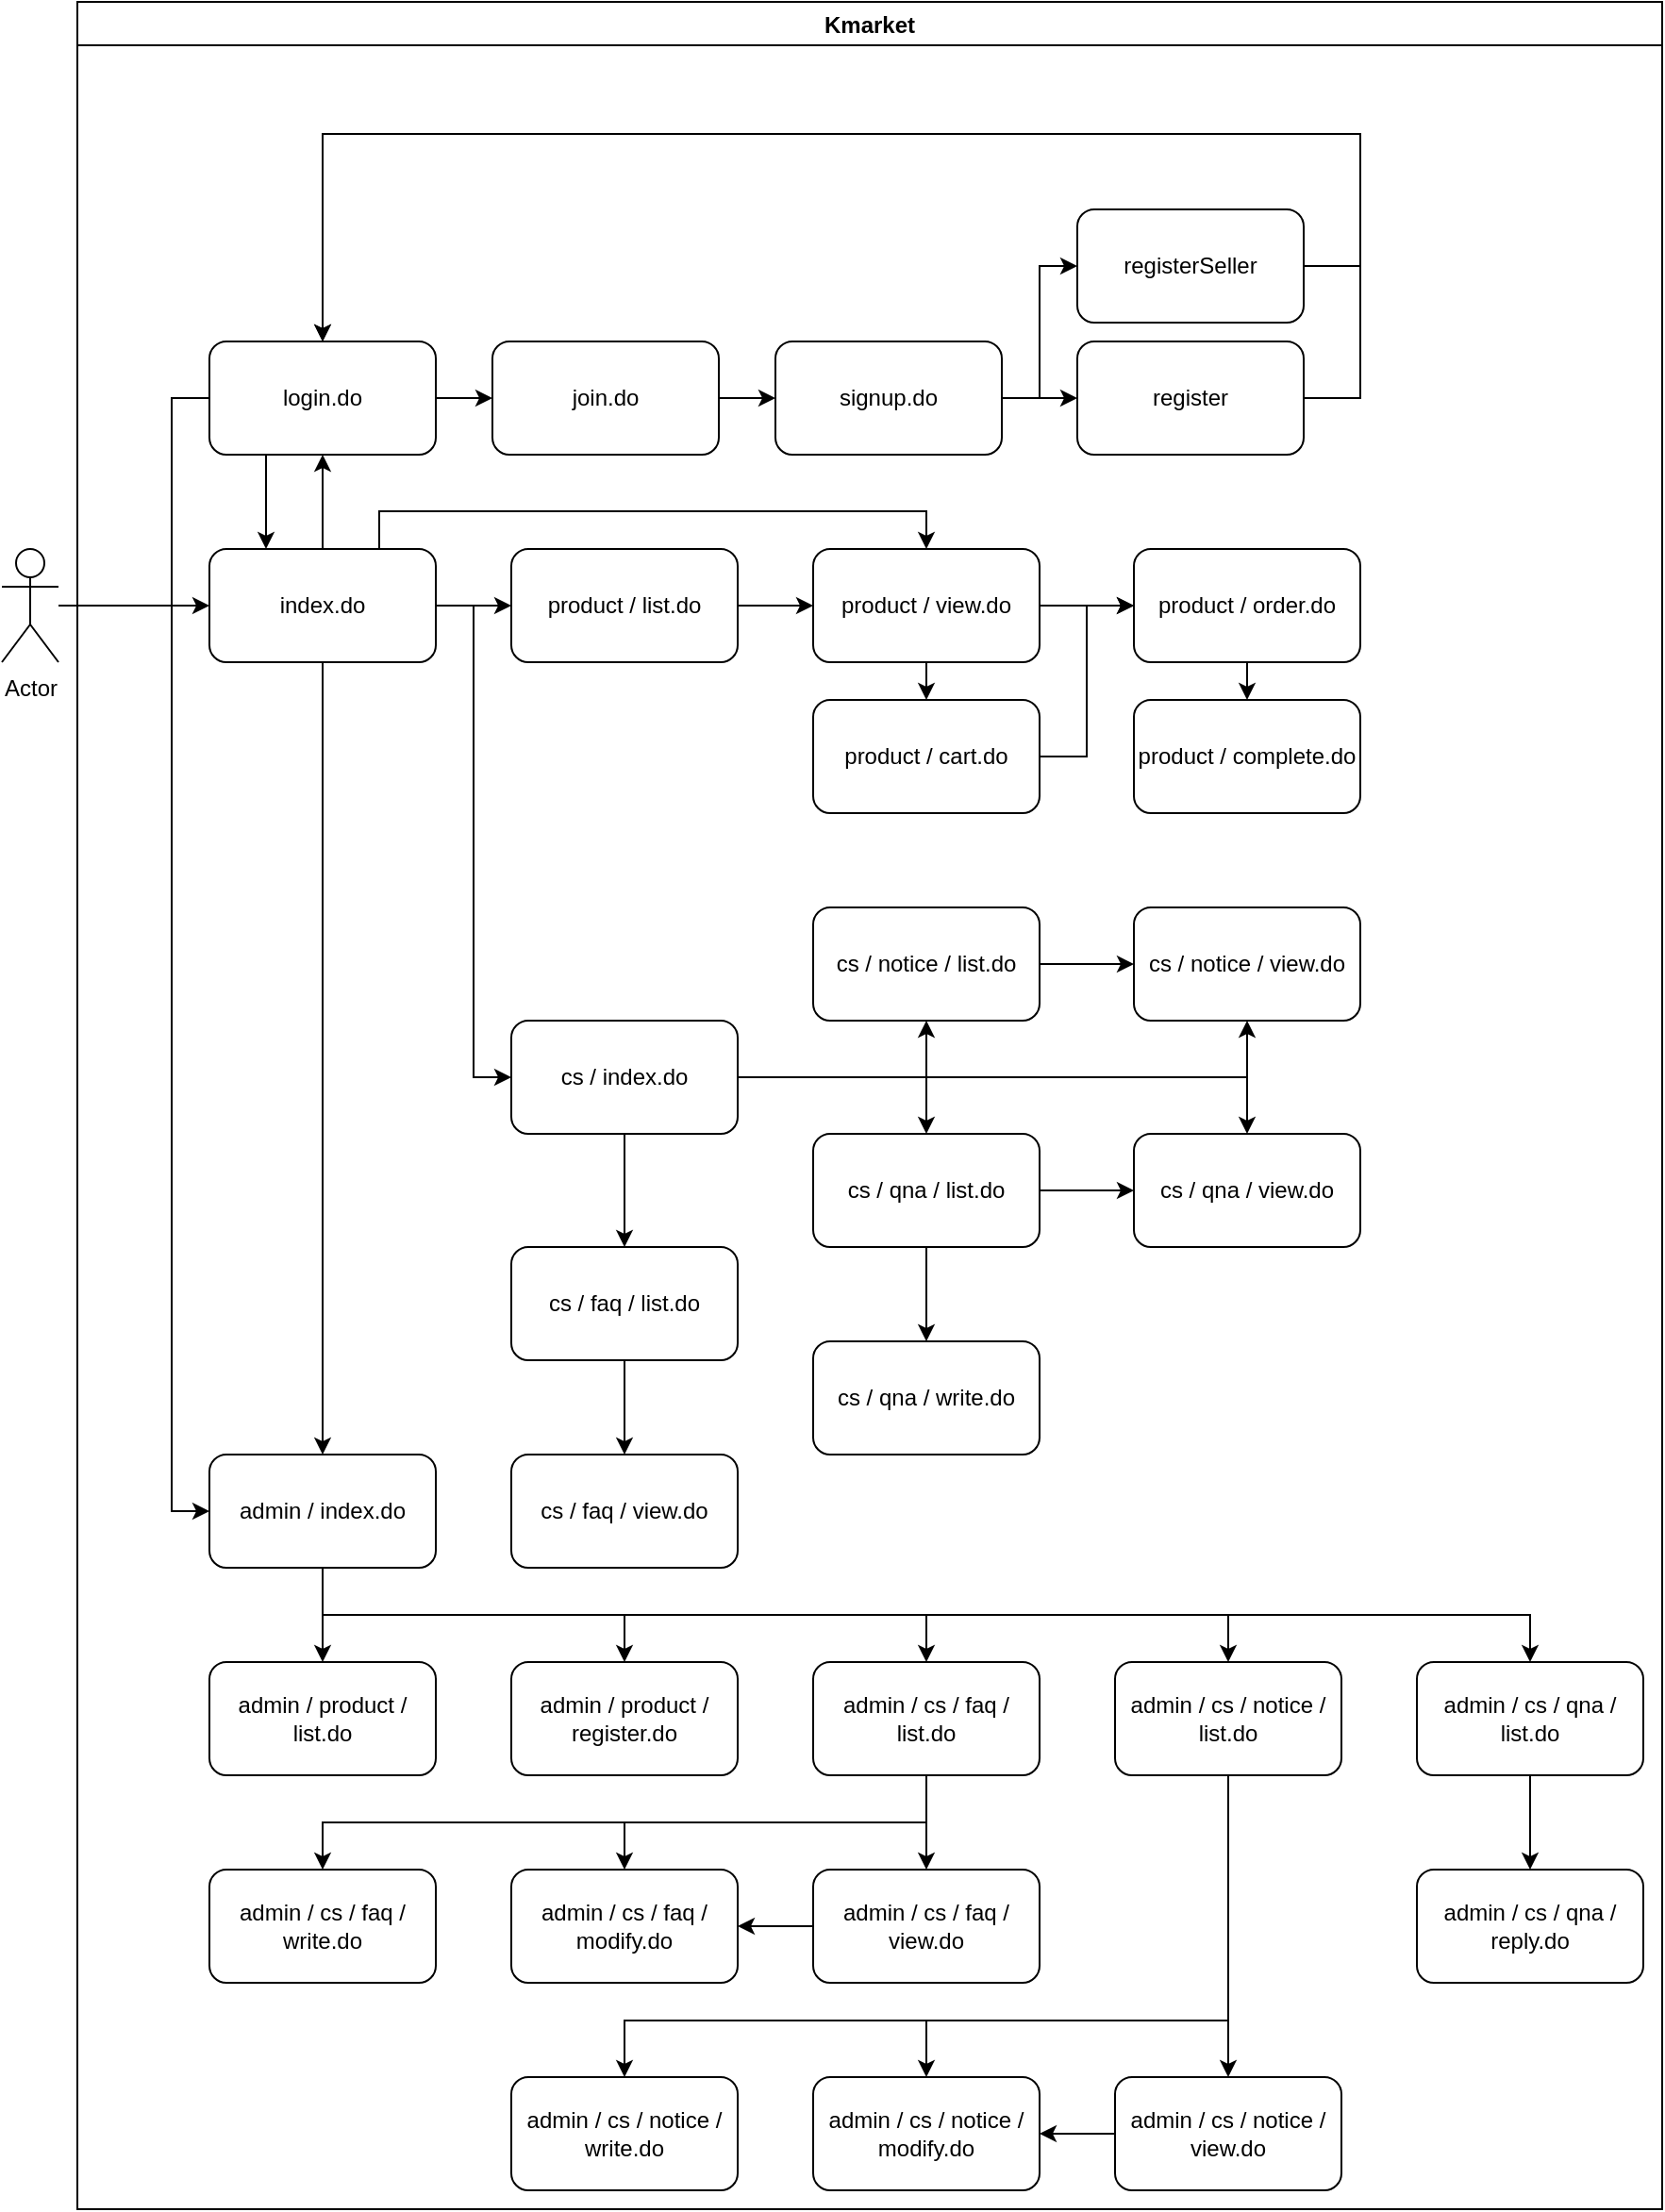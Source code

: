 <mxfile version="20.7.4" type="device"><diagram id="R2lEEEUBdFMjLlhIrx00" name="Page-1"><mxGraphModel dx="1023" dy="750" grid="1" gridSize="10" guides="1" tooltips="1" connect="1" arrows="1" fold="1" page="1" pageScale="1" pageWidth="291" pageHeight="413" math="0" shadow="0" extFonts="Permanent Marker^https://fonts.googleapis.com/css?family=Permanent+Marker"><root><mxCell id="0"/><mxCell id="1" parent="0"/><mxCell id="MFUynfOGD5KZ7XKBgDJ3-4" style="edgeStyle=orthogonalEdgeStyle;rounded=0;orthogonalLoop=1;jettySize=auto;html=1;entryX=0;entryY=0.5;entryDx=0;entryDy=0;" parent="1" source="MFUynfOGD5KZ7XKBgDJ3-2" target="MFUynfOGD5KZ7XKBgDJ3-1" edge="1"><mxGeometry relative="1" as="geometry"/></mxCell><mxCell id="MFUynfOGD5KZ7XKBgDJ3-2" value="Actor" style="shape=umlActor;verticalLabelPosition=bottom;verticalAlign=top;html=1;outlineConnect=0;" parent="1" vertex="1"><mxGeometry x="20" y="310" width="30" height="60" as="geometry"/></mxCell><mxCell id="MFUynfOGD5KZ7XKBgDJ3-3" value="Kmarket" style="swimlane;" parent="1" vertex="1"><mxGeometry x="60" y="20" width="840" height="1170" as="geometry"><mxRectangle x="350" y="110" width="140" height="30" as="alternateBounds"/></mxGeometry></mxCell><mxCell id="MFUynfOGD5KZ7XKBgDJ3-7" value="" style="edgeStyle=orthogonalEdgeStyle;rounded=0;orthogonalLoop=1;jettySize=auto;html=1;" parent="MFUynfOGD5KZ7XKBgDJ3-3" source="MFUynfOGD5KZ7XKBgDJ3-1" target="MFUynfOGD5KZ7XKBgDJ3-6" edge="1"><mxGeometry relative="1" as="geometry"/></mxCell><mxCell id="MFUynfOGD5KZ7XKBgDJ3-16" value="" style="edgeStyle=orthogonalEdgeStyle;rounded=0;orthogonalLoop=1;jettySize=auto;html=1;" parent="MFUynfOGD5KZ7XKBgDJ3-3" source="MFUynfOGD5KZ7XKBgDJ3-1" target="MFUynfOGD5KZ7XKBgDJ3-15" edge="1"><mxGeometry relative="1" as="geometry"/></mxCell><mxCell id="MFUynfOGD5KZ7XKBgDJ3-18" style="edgeStyle=orthogonalEdgeStyle;rounded=0;orthogonalLoop=1;jettySize=auto;html=1;entryX=0;entryY=0.5;entryDx=0;entryDy=0;" parent="MFUynfOGD5KZ7XKBgDJ3-3" source="MFUynfOGD5KZ7XKBgDJ3-1" target="MFUynfOGD5KZ7XKBgDJ3-17" edge="1"><mxGeometry relative="1" as="geometry"/></mxCell><mxCell id="MFUynfOGD5KZ7XKBgDJ3-20" style="edgeStyle=orthogonalEdgeStyle;rounded=0;orthogonalLoop=1;jettySize=auto;html=1;entryX=0.5;entryY=0;entryDx=0;entryDy=0;" parent="MFUynfOGD5KZ7XKBgDJ3-3" source="MFUynfOGD5KZ7XKBgDJ3-1" target="MFUynfOGD5KZ7XKBgDJ3-19" edge="1"><mxGeometry relative="1" as="geometry"/></mxCell><mxCell id="ckxIua7QycbNN0HU9jPh-37" style="edgeStyle=orthogonalEdgeStyle;rounded=0;orthogonalLoop=1;jettySize=auto;html=1;exitX=0.75;exitY=0;exitDx=0;exitDy=0;entryX=0.5;entryY=0;entryDx=0;entryDy=0;" edge="1" parent="MFUynfOGD5KZ7XKBgDJ3-3" source="MFUynfOGD5KZ7XKBgDJ3-1" target="MFUynfOGD5KZ7XKBgDJ3-21"><mxGeometry relative="1" as="geometry"/></mxCell><mxCell id="MFUynfOGD5KZ7XKBgDJ3-1" value="index.do" style="rounded=1;whiteSpace=wrap;html=1;" parent="MFUynfOGD5KZ7XKBgDJ3-3" vertex="1"><mxGeometry x="70" y="290" width="120" height="60" as="geometry"/></mxCell><mxCell id="EQegMSx48XCjdu9nlXOR-11" style="edgeStyle=orthogonalEdgeStyle;rounded=0;orthogonalLoop=1;jettySize=auto;html=1;exitX=1;exitY=0.5;exitDx=0;exitDy=0;entryX=0;entryY=0.5;entryDx=0;entryDy=0;" parent="MFUynfOGD5KZ7XKBgDJ3-3" source="MFUynfOGD5KZ7XKBgDJ3-6" target="EQegMSx48XCjdu9nlXOR-10" edge="1"><mxGeometry relative="1" as="geometry"/></mxCell><mxCell id="ckxIua7QycbNN0HU9jPh-1" style="edgeStyle=orthogonalEdgeStyle;rounded=0;orthogonalLoop=1;jettySize=auto;html=1;exitX=0;exitY=0.5;exitDx=0;exitDy=0;entryX=0;entryY=0.5;entryDx=0;entryDy=0;" edge="1" parent="MFUynfOGD5KZ7XKBgDJ3-3" source="MFUynfOGD5KZ7XKBgDJ3-6" target="MFUynfOGD5KZ7XKBgDJ3-19"><mxGeometry relative="1" as="geometry"/></mxCell><mxCell id="ckxIua7QycbNN0HU9jPh-36" style="edgeStyle=orthogonalEdgeStyle;rounded=0;orthogonalLoop=1;jettySize=auto;html=1;exitX=0.25;exitY=1;exitDx=0;exitDy=0;entryX=0.25;entryY=0;entryDx=0;entryDy=0;" edge="1" parent="MFUynfOGD5KZ7XKBgDJ3-3" source="MFUynfOGD5KZ7XKBgDJ3-6" target="MFUynfOGD5KZ7XKBgDJ3-1"><mxGeometry relative="1" as="geometry"/></mxCell><mxCell id="MFUynfOGD5KZ7XKBgDJ3-6" value="login.do" style="rounded=1;whiteSpace=wrap;html=1;" parent="MFUynfOGD5KZ7XKBgDJ3-3" vertex="1"><mxGeometry x="70" y="180" width="120" height="60" as="geometry"/></mxCell><mxCell id="MFUynfOGD5KZ7XKBgDJ3-13" value="" style="edgeStyle=orthogonalEdgeStyle;rounded=0;orthogonalLoop=1;jettySize=auto;html=1;" parent="MFUynfOGD5KZ7XKBgDJ3-3" source="MFUynfOGD5KZ7XKBgDJ3-8" target="MFUynfOGD5KZ7XKBgDJ3-12" edge="1"><mxGeometry relative="1" as="geometry"/></mxCell><mxCell id="EQegMSx48XCjdu9nlXOR-2" style="edgeStyle=orthogonalEdgeStyle;rounded=0;orthogonalLoop=1;jettySize=auto;html=1;exitX=1;exitY=0.5;exitDx=0;exitDy=0;entryX=0;entryY=0.5;entryDx=0;entryDy=0;" parent="MFUynfOGD5KZ7XKBgDJ3-3" source="MFUynfOGD5KZ7XKBgDJ3-8" target="EQegMSx48XCjdu9nlXOR-1" edge="1"><mxGeometry relative="1" as="geometry"/></mxCell><mxCell id="MFUynfOGD5KZ7XKBgDJ3-8" value="signup.do" style="rounded=1;whiteSpace=wrap;html=1;" parent="MFUynfOGD5KZ7XKBgDJ3-3" vertex="1"><mxGeometry x="370" y="180" width="120" height="60" as="geometry"/></mxCell><mxCell id="EQegMSx48XCjdu9nlXOR-9" style="edgeStyle=orthogonalEdgeStyle;rounded=0;orthogonalLoop=1;jettySize=auto;html=1;exitX=1;exitY=0.5;exitDx=0;exitDy=0;entryX=0.5;entryY=0;entryDx=0;entryDy=0;" parent="MFUynfOGD5KZ7XKBgDJ3-3" source="MFUynfOGD5KZ7XKBgDJ3-12" target="MFUynfOGD5KZ7XKBgDJ3-6" edge="1"><mxGeometry relative="1" as="geometry"><Array as="points"><mxPoint x="680" y="210"/><mxPoint x="680" y="70"/><mxPoint x="130" y="70"/></Array></mxGeometry></mxCell><mxCell id="MFUynfOGD5KZ7XKBgDJ3-12" value="register" style="rounded=1;whiteSpace=wrap;html=1;" parent="MFUynfOGD5KZ7XKBgDJ3-3" vertex="1"><mxGeometry x="530" y="180" width="120" height="60" as="geometry"/></mxCell><mxCell id="MFUynfOGD5KZ7XKBgDJ3-22" style="edgeStyle=orthogonalEdgeStyle;rounded=0;orthogonalLoop=1;jettySize=auto;html=1;exitX=1;exitY=0.5;exitDx=0;exitDy=0;entryX=0;entryY=0.5;entryDx=0;entryDy=0;" parent="MFUynfOGD5KZ7XKBgDJ3-3" source="MFUynfOGD5KZ7XKBgDJ3-15" target="MFUynfOGD5KZ7XKBgDJ3-21" edge="1"><mxGeometry relative="1" as="geometry"/></mxCell><mxCell id="MFUynfOGD5KZ7XKBgDJ3-15" value="product / list.do" style="rounded=1;whiteSpace=wrap;html=1;" parent="MFUynfOGD5KZ7XKBgDJ3-3" vertex="1"><mxGeometry x="230" y="290" width="120" height="60" as="geometry"/></mxCell><mxCell id="ckxIua7QycbNN0HU9jPh-16" style="edgeStyle=orthogonalEdgeStyle;rounded=0;orthogonalLoop=1;jettySize=auto;html=1;exitX=1;exitY=0.5;exitDx=0;exitDy=0;entryX=0.5;entryY=1;entryDx=0;entryDy=0;" edge="1" parent="MFUynfOGD5KZ7XKBgDJ3-3" source="MFUynfOGD5KZ7XKBgDJ3-17" target="MFUynfOGD5KZ7XKBgDJ3-30"><mxGeometry relative="1" as="geometry"/></mxCell><mxCell id="ckxIua7QycbNN0HU9jPh-17" style="edgeStyle=orthogonalEdgeStyle;rounded=0;orthogonalLoop=1;jettySize=auto;html=1;exitX=1;exitY=0.5;exitDx=0;exitDy=0;entryX=0.5;entryY=1;entryDx=0;entryDy=0;" edge="1" parent="MFUynfOGD5KZ7XKBgDJ3-3" source="MFUynfOGD5KZ7XKBgDJ3-17" target="MFUynfOGD5KZ7XKBgDJ3-37"><mxGeometry relative="1" as="geometry"/></mxCell><mxCell id="ckxIua7QycbNN0HU9jPh-21" style="edgeStyle=orthogonalEdgeStyle;rounded=0;orthogonalLoop=1;jettySize=auto;html=1;exitX=1;exitY=0.5;exitDx=0;exitDy=0;entryX=0.5;entryY=0;entryDx=0;entryDy=0;" edge="1" parent="MFUynfOGD5KZ7XKBgDJ3-3" source="MFUynfOGD5KZ7XKBgDJ3-17" target="MFUynfOGD5KZ7XKBgDJ3-45"><mxGeometry relative="1" as="geometry"/></mxCell><mxCell id="ckxIua7QycbNN0HU9jPh-22" style="edgeStyle=orthogonalEdgeStyle;rounded=0;orthogonalLoop=1;jettySize=auto;html=1;exitX=1;exitY=0.5;exitDx=0;exitDy=0;entryX=0.5;entryY=0;entryDx=0;entryDy=0;" edge="1" parent="MFUynfOGD5KZ7XKBgDJ3-3" source="MFUynfOGD5KZ7XKBgDJ3-17" target="MFUynfOGD5KZ7XKBgDJ3-46"><mxGeometry relative="1" as="geometry"/></mxCell><mxCell id="ckxIua7QycbNN0HU9jPh-25" style="edgeStyle=orthogonalEdgeStyle;rounded=0;orthogonalLoop=1;jettySize=auto;html=1;exitX=0.5;exitY=1;exitDx=0;exitDy=0;entryX=0.5;entryY=0;entryDx=0;entryDy=0;" edge="1" parent="MFUynfOGD5KZ7XKBgDJ3-3" source="MFUynfOGD5KZ7XKBgDJ3-17" target="MFUynfOGD5KZ7XKBgDJ3-31"><mxGeometry relative="1" as="geometry"/></mxCell><mxCell id="MFUynfOGD5KZ7XKBgDJ3-17" value="cs / index.do" style="rounded=1;whiteSpace=wrap;html=1;" parent="MFUynfOGD5KZ7XKBgDJ3-3" vertex="1"><mxGeometry x="230" y="540" width="120" height="60" as="geometry"/></mxCell><mxCell id="ckxIua7QycbNN0HU9jPh-27" style="edgeStyle=orthogonalEdgeStyle;rounded=0;orthogonalLoop=1;jettySize=auto;html=1;exitX=0.5;exitY=1;exitDx=0;exitDy=0;entryX=0.5;entryY=0;entryDx=0;entryDy=0;" edge="1" parent="MFUynfOGD5KZ7XKBgDJ3-3" source="MFUynfOGD5KZ7XKBgDJ3-19" target="MFUynfOGD5KZ7XKBgDJ3-55"><mxGeometry relative="1" as="geometry"/></mxCell><mxCell id="ckxIua7QycbNN0HU9jPh-28" style="edgeStyle=orthogonalEdgeStyle;rounded=0;orthogonalLoop=1;jettySize=auto;html=1;exitX=0.5;exitY=1;exitDx=0;exitDy=0;entryX=0.5;entryY=0;entryDx=0;entryDy=0;" edge="1" parent="MFUynfOGD5KZ7XKBgDJ3-3" source="MFUynfOGD5KZ7XKBgDJ3-19" target="MFUynfOGD5KZ7XKBgDJ3-56"><mxGeometry relative="1" as="geometry"/></mxCell><mxCell id="ckxIua7QycbNN0HU9jPh-32" style="edgeStyle=orthogonalEdgeStyle;rounded=0;orthogonalLoop=1;jettySize=auto;html=1;exitX=0.5;exitY=1;exitDx=0;exitDy=0;entryX=0.5;entryY=0;entryDx=0;entryDy=0;" edge="1" parent="MFUynfOGD5KZ7XKBgDJ3-3" source="MFUynfOGD5KZ7XKBgDJ3-19" target="ckxIua7QycbNN0HU9jPh-29"><mxGeometry relative="1" as="geometry"/></mxCell><mxCell id="ckxIua7QycbNN0HU9jPh-33" style="edgeStyle=orthogonalEdgeStyle;rounded=0;orthogonalLoop=1;jettySize=auto;html=1;exitX=0.5;exitY=1;exitDx=0;exitDy=0;entryX=0.5;entryY=0;entryDx=0;entryDy=0;" edge="1" parent="MFUynfOGD5KZ7XKBgDJ3-3" source="MFUynfOGD5KZ7XKBgDJ3-19" target="ckxIua7QycbNN0HU9jPh-30"><mxGeometry relative="1" as="geometry"/></mxCell><mxCell id="MFUynfOGD5KZ7XKBgDJ3-19" value="admin / index.do" style="rounded=1;whiteSpace=wrap;html=1;" parent="MFUynfOGD5KZ7XKBgDJ3-3" vertex="1"><mxGeometry x="70" y="770" width="120" height="60" as="geometry"/></mxCell><mxCell id="ckxIua7QycbNN0HU9jPh-5" style="edgeStyle=orthogonalEdgeStyle;rounded=0;orthogonalLoop=1;jettySize=auto;html=1;exitX=0.5;exitY=1;exitDx=0;exitDy=0;entryX=0.5;entryY=0;entryDx=0;entryDy=0;" edge="1" parent="MFUynfOGD5KZ7XKBgDJ3-3" source="MFUynfOGD5KZ7XKBgDJ3-21" target="MFUynfOGD5KZ7XKBgDJ3-23"><mxGeometry relative="1" as="geometry"/></mxCell><mxCell id="ckxIua7QycbNN0HU9jPh-6" style="edgeStyle=orthogonalEdgeStyle;rounded=0;orthogonalLoop=1;jettySize=auto;html=1;exitX=1;exitY=0.5;exitDx=0;exitDy=0;entryX=0;entryY=0.5;entryDx=0;entryDy=0;" edge="1" parent="MFUynfOGD5KZ7XKBgDJ3-3" source="MFUynfOGD5KZ7XKBgDJ3-21" target="MFUynfOGD5KZ7XKBgDJ3-24"><mxGeometry relative="1" as="geometry"/></mxCell><mxCell id="MFUynfOGD5KZ7XKBgDJ3-21" value="product / view.do" style="rounded=1;whiteSpace=wrap;html=1;" parent="MFUynfOGD5KZ7XKBgDJ3-3" vertex="1"><mxGeometry x="390" y="290" width="120" height="60" as="geometry"/></mxCell><mxCell id="ckxIua7QycbNN0HU9jPh-7" style="edgeStyle=orthogonalEdgeStyle;rounded=0;orthogonalLoop=1;jettySize=auto;html=1;exitX=1;exitY=0.5;exitDx=0;exitDy=0;entryX=0;entryY=0.5;entryDx=0;entryDy=0;" edge="1" parent="MFUynfOGD5KZ7XKBgDJ3-3" source="MFUynfOGD5KZ7XKBgDJ3-23" target="MFUynfOGD5KZ7XKBgDJ3-24"><mxGeometry relative="1" as="geometry"/></mxCell><mxCell id="MFUynfOGD5KZ7XKBgDJ3-23" value="product / cart.do" style="rounded=1;whiteSpace=wrap;html=1;" parent="MFUynfOGD5KZ7XKBgDJ3-3" vertex="1"><mxGeometry x="390" y="370" width="120" height="60" as="geometry"/></mxCell><mxCell id="ckxIua7QycbNN0HU9jPh-4" style="edgeStyle=orthogonalEdgeStyle;rounded=0;orthogonalLoop=1;jettySize=auto;html=1;exitX=0.5;exitY=1;exitDx=0;exitDy=0;entryX=0.5;entryY=0;entryDx=0;entryDy=0;" edge="1" parent="MFUynfOGD5KZ7XKBgDJ3-3" source="MFUynfOGD5KZ7XKBgDJ3-24" target="MFUynfOGD5KZ7XKBgDJ3-25"><mxGeometry relative="1" as="geometry"/></mxCell><mxCell id="MFUynfOGD5KZ7XKBgDJ3-24" value="product / order.do" style="rounded=1;whiteSpace=wrap;html=1;" parent="MFUynfOGD5KZ7XKBgDJ3-3" vertex="1"><mxGeometry x="560" y="290" width="120" height="60" as="geometry"/></mxCell><mxCell id="MFUynfOGD5KZ7XKBgDJ3-25" value="product / complete.do" style="rounded=1;whiteSpace=wrap;html=1;" parent="MFUynfOGD5KZ7XKBgDJ3-3" vertex="1"><mxGeometry x="560" y="370" width="120" height="60" as="geometry"/></mxCell><mxCell id="ckxIua7QycbNN0HU9jPh-13" style="edgeStyle=orthogonalEdgeStyle;rounded=0;orthogonalLoop=1;jettySize=auto;html=1;exitX=1;exitY=0.5;exitDx=0;exitDy=0;entryX=0;entryY=0.5;entryDx=0;entryDy=0;" edge="1" parent="MFUynfOGD5KZ7XKBgDJ3-3" source="MFUynfOGD5KZ7XKBgDJ3-30" target="MFUynfOGD5KZ7XKBgDJ3-37"><mxGeometry relative="1" as="geometry"/></mxCell><mxCell id="MFUynfOGD5KZ7XKBgDJ3-30" value="cs / notice / list.do" style="rounded=1;whiteSpace=wrap;html=1;" parent="MFUynfOGD5KZ7XKBgDJ3-3" vertex="1"><mxGeometry x="390" y="480" width="120" height="60" as="geometry"/></mxCell><mxCell id="ckxIua7QycbNN0HU9jPh-26" style="edgeStyle=orthogonalEdgeStyle;rounded=0;orthogonalLoop=1;jettySize=auto;html=1;exitX=0.5;exitY=1;exitDx=0;exitDy=0;entryX=0.5;entryY=0;entryDx=0;entryDy=0;" edge="1" parent="MFUynfOGD5KZ7XKBgDJ3-3" source="MFUynfOGD5KZ7XKBgDJ3-31" target="MFUynfOGD5KZ7XKBgDJ3-42"><mxGeometry relative="1" as="geometry"/></mxCell><mxCell id="MFUynfOGD5KZ7XKBgDJ3-31" value="cs / faq / list.do" style="rounded=1;whiteSpace=wrap;html=1;" parent="MFUynfOGD5KZ7XKBgDJ3-3" vertex="1"><mxGeometry x="230" y="660" width="120" height="60" as="geometry"/></mxCell><mxCell id="MFUynfOGD5KZ7XKBgDJ3-37" value="cs / notice / view.do" style="rounded=1;whiteSpace=wrap;html=1;" parent="MFUynfOGD5KZ7XKBgDJ3-3" vertex="1"><mxGeometry x="560" y="480" width="120" height="60" as="geometry"/></mxCell><mxCell id="MFUynfOGD5KZ7XKBgDJ3-42" value="cs / faq / view.do" style="rounded=1;whiteSpace=wrap;html=1;" parent="MFUynfOGD5KZ7XKBgDJ3-3" vertex="1"><mxGeometry x="230" y="770" width="120" height="60" as="geometry"/></mxCell><mxCell id="ckxIua7QycbNN0HU9jPh-23" style="edgeStyle=orthogonalEdgeStyle;rounded=0;orthogonalLoop=1;jettySize=auto;html=1;exitX=1;exitY=0.5;exitDx=0;exitDy=0;entryX=0;entryY=0.5;entryDx=0;entryDy=0;" edge="1" parent="MFUynfOGD5KZ7XKBgDJ3-3" source="MFUynfOGD5KZ7XKBgDJ3-45" target="MFUynfOGD5KZ7XKBgDJ3-46"><mxGeometry relative="1" as="geometry"/></mxCell><mxCell id="ckxIua7QycbNN0HU9jPh-24" style="edgeStyle=orthogonalEdgeStyle;rounded=0;orthogonalLoop=1;jettySize=auto;html=1;exitX=0.5;exitY=1;exitDx=0;exitDy=0;entryX=0.5;entryY=0;entryDx=0;entryDy=0;" edge="1" parent="MFUynfOGD5KZ7XKBgDJ3-3" source="MFUynfOGD5KZ7XKBgDJ3-45" target="MFUynfOGD5KZ7XKBgDJ3-47"><mxGeometry relative="1" as="geometry"/></mxCell><mxCell id="MFUynfOGD5KZ7XKBgDJ3-45" value="cs / qna / list.do" style="rounded=1;whiteSpace=wrap;html=1;" parent="MFUynfOGD5KZ7XKBgDJ3-3" vertex="1"><mxGeometry x="390" y="600" width="120" height="60" as="geometry"/></mxCell><mxCell id="MFUynfOGD5KZ7XKBgDJ3-46" value="cs / qna / view.do" style="rounded=1;whiteSpace=wrap;html=1;" parent="MFUynfOGD5KZ7XKBgDJ3-3" vertex="1"><mxGeometry x="560" y="600" width="120" height="60" as="geometry"/></mxCell><mxCell id="MFUynfOGD5KZ7XKBgDJ3-47" value="cs / qna / write.do" style="rounded=1;whiteSpace=wrap;html=1;" parent="MFUynfOGD5KZ7XKBgDJ3-3" vertex="1"><mxGeometry x="390" y="710" width="120" height="60" as="geometry"/></mxCell><mxCell id="MFUynfOGD5KZ7XKBgDJ3-55" value="admin / product / list.do" style="rounded=1;whiteSpace=wrap;html=1;" parent="MFUynfOGD5KZ7XKBgDJ3-3" vertex="1"><mxGeometry x="70" y="880" width="120" height="60" as="geometry"/></mxCell><mxCell id="MFUynfOGD5KZ7XKBgDJ3-56" value="admin / product / register.do" style="rounded=1;whiteSpace=wrap;html=1;" parent="MFUynfOGD5KZ7XKBgDJ3-3" vertex="1"><mxGeometry x="230" y="880" width="120" height="60" as="geometry"/></mxCell><mxCell id="EQegMSx48XCjdu9nlXOR-8" style="edgeStyle=orthogonalEdgeStyle;rounded=0;orthogonalLoop=1;jettySize=auto;html=1;exitX=1;exitY=0.5;exitDx=0;exitDy=0;entryX=0.5;entryY=0;entryDx=0;entryDy=0;" parent="MFUynfOGD5KZ7XKBgDJ3-3" source="EQegMSx48XCjdu9nlXOR-1" target="MFUynfOGD5KZ7XKBgDJ3-6" edge="1"><mxGeometry relative="1" as="geometry"><Array as="points"><mxPoint x="680" y="140"/><mxPoint x="680" y="70"/><mxPoint x="130" y="70"/></Array></mxGeometry></mxCell><mxCell id="EQegMSx48XCjdu9nlXOR-1" value="registerSeller" style="rounded=1;whiteSpace=wrap;html=1;" parent="MFUynfOGD5KZ7XKBgDJ3-3" vertex="1"><mxGeometry x="530" y="110" width="120" height="60" as="geometry"/></mxCell><mxCell id="EQegMSx48XCjdu9nlXOR-12" style="edgeStyle=orthogonalEdgeStyle;rounded=0;orthogonalLoop=1;jettySize=auto;html=1;exitX=1;exitY=0.5;exitDx=0;exitDy=0;entryX=0;entryY=0.5;entryDx=0;entryDy=0;" parent="MFUynfOGD5KZ7XKBgDJ3-3" source="EQegMSx48XCjdu9nlXOR-10" target="MFUynfOGD5KZ7XKBgDJ3-8" edge="1"><mxGeometry relative="1" as="geometry"/></mxCell><mxCell id="EQegMSx48XCjdu9nlXOR-10" value="join.do" style="rounded=1;whiteSpace=wrap;html=1;" parent="MFUynfOGD5KZ7XKBgDJ3-3" vertex="1"><mxGeometry x="220" y="180" width="120" height="60" as="geometry"/></mxCell><mxCell id="ckxIua7QycbNN0HU9jPh-43" style="edgeStyle=orthogonalEdgeStyle;rounded=0;orthogonalLoop=1;jettySize=auto;html=1;exitX=0.5;exitY=1;exitDx=0;exitDy=0;entryX=0.5;entryY=0;entryDx=0;entryDy=0;" edge="1" parent="MFUynfOGD5KZ7XKBgDJ3-3" source="ckxIua7QycbNN0HU9jPh-29" target="ckxIua7QycbNN0HU9jPh-40"><mxGeometry relative="1" as="geometry"/></mxCell><mxCell id="ckxIua7QycbNN0HU9jPh-44" style="edgeStyle=orthogonalEdgeStyle;rounded=0;orthogonalLoop=1;jettySize=auto;html=1;exitX=0.5;exitY=1;exitDx=0;exitDy=0;entryX=0.5;entryY=0;entryDx=0;entryDy=0;" edge="1" parent="MFUynfOGD5KZ7XKBgDJ3-3" source="ckxIua7QycbNN0HU9jPh-29" target="ckxIua7QycbNN0HU9jPh-42"><mxGeometry relative="1" as="geometry"/></mxCell><mxCell id="ckxIua7QycbNN0HU9jPh-45" style="edgeStyle=orthogonalEdgeStyle;rounded=0;orthogonalLoop=1;jettySize=auto;html=1;exitX=0.5;exitY=1;exitDx=0;exitDy=0;entryX=0.5;entryY=0;entryDx=0;entryDy=0;" edge="1" parent="MFUynfOGD5KZ7XKBgDJ3-3" source="ckxIua7QycbNN0HU9jPh-29" target="ckxIua7QycbNN0HU9jPh-41"><mxGeometry relative="1" as="geometry"/></mxCell><mxCell id="ckxIua7QycbNN0HU9jPh-29" value="admin / cs / faq / list.do&lt;span style=&quot;color: rgba(0, 0, 0, 0); font-family: monospace; font-size: 0px; text-align: start;&quot;&gt;%3CmxGraphModel%3E%3Croot%3E%3CmxCell%20id%3D%220%22%2F%3E%3CmxCell%20id%3D%221%22%20parent%3D%220%22%2F%3E%3CmxCell%20id%3D%222%22%20value%3D%22admin%20%2F%20product%20%2F%20register.do%22%20style%3D%22rounded%3D1%3BwhiteSpace%3Dwrap%3Bhtml%3D1%3B%22%20vertex%3D%221%22%20parent%3D%221%22%3E%3CmxGeometry%20x%3D%22290%22%20y%3D%22900%22%20width%3D%22120%22%20height%3D%2260%22%20as%3D%22geometry%22%2F%3E%3C%2FmxCell%3E%3C%2Froot%3E%3C%2FmxGraphModel%3E&lt;/span&gt;" style="rounded=1;whiteSpace=wrap;html=1;" vertex="1" parent="MFUynfOGD5KZ7XKBgDJ3-3"><mxGeometry x="390" y="880" width="120" height="60" as="geometry"/></mxCell><mxCell id="ckxIua7QycbNN0HU9jPh-50" style="edgeStyle=orthogonalEdgeStyle;rounded=0;orthogonalLoop=1;jettySize=auto;html=1;exitX=0.5;exitY=1;exitDx=0;exitDy=0;entryX=0.5;entryY=0;entryDx=0;entryDy=0;" edge="1" parent="MFUynfOGD5KZ7XKBgDJ3-3" source="ckxIua7QycbNN0HU9jPh-30" target="ckxIua7QycbNN0HU9jPh-47"><mxGeometry relative="1" as="geometry"/></mxCell><mxCell id="ckxIua7QycbNN0HU9jPh-51" style="edgeStyle=orthogonalEdgeStyle;rounded=0;orthogonalLoop=1;jettySize=auto;html=1;exitX=0.5;exitY=1;exitDx=0;exitDy=0;entryX=0.5;entryY=0;entryDx=0;entryDy=0;" edge="1" parent="MFUynfOGD5KZ7XKBgDJ3-3" source="ckxIua7QycbNN0HU9jPh-30" target="ckxIua7QycbNN0HU9jPh-48"><mxGeometry relative="1" as="geometry"><Array as="points"><mxPoint x="610" y="1070"/><mxPoint x="450" y="1070"/></Array></mxGeometry></mxCell><mxCell id="ckxIua7QycbNN0HU9jPh-52" style="edgeStyle=orthogonalEdgeStyle;rounded=0;orthogonalLoop=1;jettySize=auto;html=1;exitX=0.5;exitY=1;exitDx=0;exitDy=0;entryX=0.5;entryY=0;entryDx=0;entryDy=0;" edge="1" parent="MFUynfOGD5KZ7XKBgDJ3-3" source="ckxIua7QycbNN0HU9jPh-30" target="ckxIua7QycbNN0HU9jPh-49"><mxGeometry relative="1" as="geometry"><Array as="points"><mxPoint x="610" y="1070"/><mxPoint x="290" y="1070"/></Array></mxGeometry></mxCell><mxCell id="ckxIua7QycbNN0HU9jPh-30" value="admin / cs / notice / list.do&lt;span style=&quot;color: rgba(0, 0, 0, 0); font-family: monospace; font-size: 0px; text-align: start;&quot;&gt;%3CmxGraphModel%3E%3Croot%3E%3CmxCell%20id%3D%220%22%2F%3E%3CmxCell%20id%3D%221%22%20parent%3D%220%22%2F%3E%3CmxCell%20id%3D%222%22%20value%3D%22admin%20%2F%20product%20%2F%20register.do%22%20style%3D%22rounded%3D1%3BwhiteSpace%3Dwrap%3Bhtml%3D1%3B%22%20vertex%3D%221%22%20parent%3D%221%22%3E%3CmxGeometry%20x%3D%22290%22%20y%3D%22900%22%20width%3D%22120%22%20height%3D%2260%22%20as%3D%22geometry%22%2F%3E%3C%2FmxCell%3E%3C%2Froot%3E%3C%2FmxGraphModel%3E&lt;/span&gt;" style="rounded=1;whiteSpace=wrap;html=1;" vertex="1" parent="MFUynfOGD5KZ7XKBgDJ3-3"><mxGeometry x="550" y="880" width="120" height="60" as="geometry"/></mxCell><mxCell id="ckxIua7QycbNN0HU9jPh-46" style="edgeStyle=orthogonalEdgeStyle;rounded=0;orthogonalLoop=1;jettySize=auto;html=1;exitX=0;exitY=0.5;exitDx=0;exitDy=0;entryX=1;entryY=0.5;entryDx=0;entryDy=0;" edge="1" parent="MFUynfOGD5KZ7XKBgDJ3-3" source="ckxIua7QycbNN0HU9jPh-40" target="ckxIua7QycbNN0HU9jPh-42"><mxGeometry relative="1" as="geometry"/></mxCell><mxCell id="ckxIua7QycbNN0HU9jPh-40" value="admin / cs / faq / view.do&lt;span style=&quot;color: rgba(0, 0, 0, 0); font-family: monospace; font-size: 0px; text-align: start;&quot;&gt;%3CmxGraphModel%3E%3Croot%3E%3CmxCell%20id%3D%220%22%2F%3E%3CmxCell%20id%3D%221%22%20parent%3D%220%22%2F%3E%3CmxCell%20id%3D%222%22%20value%3D%22admin%20%2F%20product%20%2F%20register.do%22%20style%3D%22rounded%3D1%3BwhiteSpace%3Dwrap%3Bhtml%3D1%3B%22%20vertex%3D%221%22%20parent%3D%221%22%3E%3CmxGeometry%20x%3D%22290%22%20y%3D%22900%22%20width%3D%22120%22%20height%3D%2260%22%20as%3D%22geometry%22%2F%3E%3C%2FmxCell%3E%3C%2Froot%3E%3C%2FmxGraphModel%3E&lt;/span&gt;" style="rounded=1;whiteSpace=wrap;html=1;" vertex="1" parent="MFUynfOGD5KZ7XKBgDJ3-3"><mxGeometry x="390" y="990" width="120" height="60" as="geometry"/></mxCell><mxCell id="ckxIua7QycbNN0HU9jPh-41" value="admin / cs / faq / write.do&lt;span style=&quot;color: rgba(0, 0, 0, 0); font-family: monospace; font-size: 0px; text-align: start;&quot;&gt;%3CmxGraphModel%3E%3Croot%3E%3CmxCell%20id%3D%220%22%2F%3E%3CmxCell%20id%3D%221%22%20parent%3D%220%22%2F%3E%3CmxCell%20id%3D%222%22%20value%3D%22admin%20%2F%20product%20%2F%20register.do%22%20style%3D%22rounded%3D1%3BwhiteSpace%3Dwrap%3Bhtml%3D1%3B%22%20vertex%3D%221%22%20parent%3D%221%22%3E%3CmxGeometry%20x%3D%22290%22%20y%3D%22900%22%20width%3D%22120%22%20height%3D%2260%22%20as%3D%22geometry%22%2F%3E%3C%2FmxCell%3E%3C%2Froot%3E%3C%2FmxGraphModel%3E&lt;/span&gt;" style="rounded=1;whiteSpace=wrap;html=1;" vertex="1" parent="MFUynfOGD5KZ7XKBgDJ3-3"><mxGeometry x="70" y="990" width="120" height="60" as="geometry"/></mxCell><mxCell id="ckxIua7QycbNN0HU9jPh-42" value="admin / cs / faq / modify.do&lt;span style=&quot;color: rgba(0, 0, 0, 0); font-family: monospace; font-size: 0px; text-align: start;&quot;&gt;%3CmxGraphModel%3E%3Croot%3E%3CmxCell%20id%3D%220%22%2F%3E%3CmxCell%20id%3D%221%22%20parent%3D%220%22%2F%3E%3CmxCell%20id%3D%222%22%20value%3D%22admin%20%2F%20product%20%2F%20register.do%22%20style%3D%22rounded%3D1%3BwhiteSpace%3Dwrap%3Bhtml%3D1%3B%22%20vertex%3D%221%22%20parent%3D%221%22%3E%3CmxGeometry%20x%3D%22290%22%20y%3D%22900%22%20width%3D%22120%22%20height%3D%2260%22%20as%3D%22geometry%22%2F%3E%3C%2FmxCell%3E%3C%2Froot%3E%3C%2FmxGraphModeld%3E&lt;/span&gt;" style="rounded=1;whiteSpace=wrap;html=1;" vertex="1" parent="MFUynfOGD5KZ7XKBgDJ3-3"><mxGeometry x="230" y="990" width="120" height="60" as="geometry"/></mxCell><mxCell id="ckxIua7QycbNN0HU9jPh-53" style="edgeStyle=orthogonalEdgeStyle;rounded=0;orthogonalLoop=1;jettySize=auto;html=1;exitX=0;exitY=0.5;exitDx=0;exitDy=0;entryX=1;entryY=0.5;entryDx=0;entryDy=0;" edge="1" parent="MFUynfOGD5KZ7XKBgDJ3-3" source="ckxIua7QycbNN0HU9jPh-47" target="ckxIua7QycbNN0HU9jPh-48"><mxGeometry relative="1" as="geometry"/></mxCell><mxCell id="ckxIua7QycbNN0HU9jPh-47" value="admin / cs / notice / view.do&lt;span style=&quot;color: rgba(0, 0, 0, 0); font-family: monospace; font-size: 0px; text-align: start;&quot;&gt;%3CmxGraphModel%3E%3Croot%3E%3CmxCell%20id%3D%220%22%2F%3E%3CmxCell%20id%3D%221%22%20parent%3D%220%22%2F%3E%3CmxCell%20id%3D%222%22%20value%3D%22admin%20%2F%20product%20%2F%20register.do%22%20style%3D%22rounded%3D1%3BwhiteSpace%3Dwrap%3Bhtml%3D1%3B%22%20vertex%3D%221%22%20parent%3D%221%22%3E%3CmxGeometry%20x%3D%22290%22%20y%3D%22900%22%20width%3D%22120%22%20height%3D%2260%22%20as%3D%22geometry%22%2F%3E%3C%2FmxCell%3E%3C%2Froot%3E%3C%2FmxGraphModel%3E&lt;/span&gt;" style="rounded=1;whiteSpace=wrap;html=1;" vertex="1" parent="MFUynfOGD5KZ7XKBgDJ3-3"><mxGeometry x="550" y="1100" width="120" height="60" as="geometry"/></mxCell><mxCell id="ckxIua7QycbNN0HU9jPh-48" value="admin / cs / notice / modify.do&lt;span style=&quot;color: rgba(0, 0, 0, 0); font-family: monospace; font-size: 0px; text-align: start;&quot;&gt;%3CmxGraphModel%3E%3Croot%3E%3CmxCell%20id%3D%220%22%2F%3E%3CmxCell%20id%3D%221%22%20parent%3D%220%22%2F%3E%3CmxCell%20id%3D%222%22%20value%3D%22admin%20%2F%20product%20%2F%20register.do%22%20style%3D%22rounded%3D1%3BwhiteSpace%3Dwrap%3Bhtml%3D1%3B%22%20vertex%3D%221%22%20parent%3D%221%22%3E%3CmxGeometry%20x%3D%22290%22%20y%3D%22900%22%20width%3D%22120%22%20height%3D%2260%22%20as%3D%22geometry%22%2F%3E%3C%2FmxCell%3E%3C%2Froot%3E%3C%2FmxGraphModeld%3E&lt;/span&gt;" style="rounded=1;whiteSpace=wrap;html=1;" vertex="1" parent="MFUynfOGD5KZ7XKBgDJ3-3"><mxGeometry x="390" y="1100" width="120" height="60" as="geometry"/></mxCell><mxCell id="ckxIua7QycbNN0HU9jPh-49" value="admin / cs / notice / write.do&lt;span style=&quot;color: rgba(0, 0, 0, 0); font-family: monospace; font-size: 0px; text-align: start;&quot;&gt;%3CmxGraphModel%3E%3Croot%3E%3CmxCell%20id%3D%220%22%2F%3E%3CmxCell%20id%3D%221%22%20parent%3D%220%22%2F%3E%3CmxCell%20id%3D%222%22%20value%3D%22admin%20%2F%20product%20%2F%20register.do%22%20style%3D%22rounded%3D1%3BwhiteSpace%3Dwrap%3Bhtml%3D1%3B%22%20vertex%3D%221%22%20parent%3D%221%22%3E%3CmxGeometry%20x%3D%22290%22%20y%3D%22900%22%20width%3D%22120%22%20height%3D%2260%22%20as%3D%22geometry%22%2F%3E%3C%2FmxCell%3E%3C%2Froot%3E%3C%2FmxGraphModel%3E&lt;/span&gt;" style="rounded=1;whiteSpace=wrap;html=1;" vertex="1" parent="MFUynfOGD5KZ7XKBgDJ3-3"><mxGeometry x="230" y="1100" width="120" height="60" as="geometry"/></mxCell><mxCell id="ckxIua7QycbNN0HU9jPh-54" value="admin / cs / qna / reply.do&lt;span style=&quot;color: rgba(0, 0, 0, 0); font-family: monospace; font-size: 0px; text-align: start;&quot;&gt;%3CmxGraphModel%3E%3Croot%3E%3CmxCell%20id%3D%220%22%2F%3E%3CmxCell%20id%3D%221%22%20parent%3D%220%22%2F%3E%3CmxCell%20id%3D%222%22%20value%3D%22admin%20%2F%20product%20%2F%20register.do%22%20style%3D%22rounded%3D1%3BwhiteSpace%3Dwrap%3Bhtml%3D1%3B%22%20vertex%3D%221%22%20parent%3D%221%22%3E%3CmxGeometry%20x%3D%22290%22%20y%3D%22900%22%20width%3D%22120%22%20height%3D%2260%22%20as%3D%22geometry%22%2F%3E%3C%2FmxCell%3E%3C%2Froot%3E%3C%2FmxGraphModel%3E&lt;/span&gt;" style="rounded=1;whiteSpace=wrap;html=1;" vertex="1" parent="MFUynfOGD5KZ7XKBgDJ3-3"><mxGeometry x="710" y="990" width="120" height="60" as="geometry"/></mxCell><mxCell id="ckxIua7QycbNN0HU9jPh-55" style="edgeStyle=orthogonalEdgeStyle;rounded=0;orthogonalLoop=1;jettySize=auto;html=1;exitX=0.5;exitY=1;exitDx=0;exitDy=0;entryX=0.5;entryY=0;entryDx=0;entryDy=0;" edge="1" parent="1" source="ckxIua7QycbNN0HU9jPh-31" target="ckxIua7QycbNN0HU9jPh-54"><mxGeometry relative="1" as="geometry"/></mxCell><mxCell id="ckxIua7QycbNN0HU9jPh-31" value="admin / cs / qna / list.do&lt;span style=&quot;color: rgba(0, 0, 0, 0); font-family: monospace; font-size: 0px; text-align: start;&quot;&gt;%3CmxGraphModel%3E%3Croot%3E%3CmxCell%20id%3D%220%22%2F%3E%3CmxCell%20id%3D%221%22%20parent%3D%220%22%2F%3E%3CmxCell%20id%3D%222%22%20value%3D%22admin%20%2F%20product%20%2F%20register.do%22%20style%3D%22rounded%3D1%3BwhiteSpace%3Dwrap%3Bhtml%3D1%3B%22%20vertex%3D%221%22%20parent%3D%221%22%3E%3CmxGeometry%20x%3D%22290%22%20y%3D%22900%22%20width%3D%22120%22%20height%3D%2260%22%20as%3D%22geometry%22%2F%3E%3C%2FmxCell%3E%3C%2Froot%3E%3C%2FmxGraphModel%3E&lt;/span&gt;" style="rounded=1;whiteSpace=wrap;html=1;" vertex="1" parent="1"><mxGeometry x="770" y="900" width="120" height="60" as="geometry"/></mxCell><mxCell id="ckxIua7QycbNN0HU9jPh-34" style="edgeStyle=orthogonalEdgeStyle;rounded=0;orthogonalLoop=1;jettySize=auto;html=1;exitX=0.5;exitY=1;exitDx=0;exitDy=0;entryX=0.5;entryY=0;entryDx=0;entryDy=0;" edge="1" parent="1" source="MFUynfOGD5KZ7XKBgDJ3-19" target="ckxIua7QycbNN0HU9jPh-31"><mxGeometry relative="1" as="geometry"/></mxCell></root></mxGraphModel></diagram></mxfile>